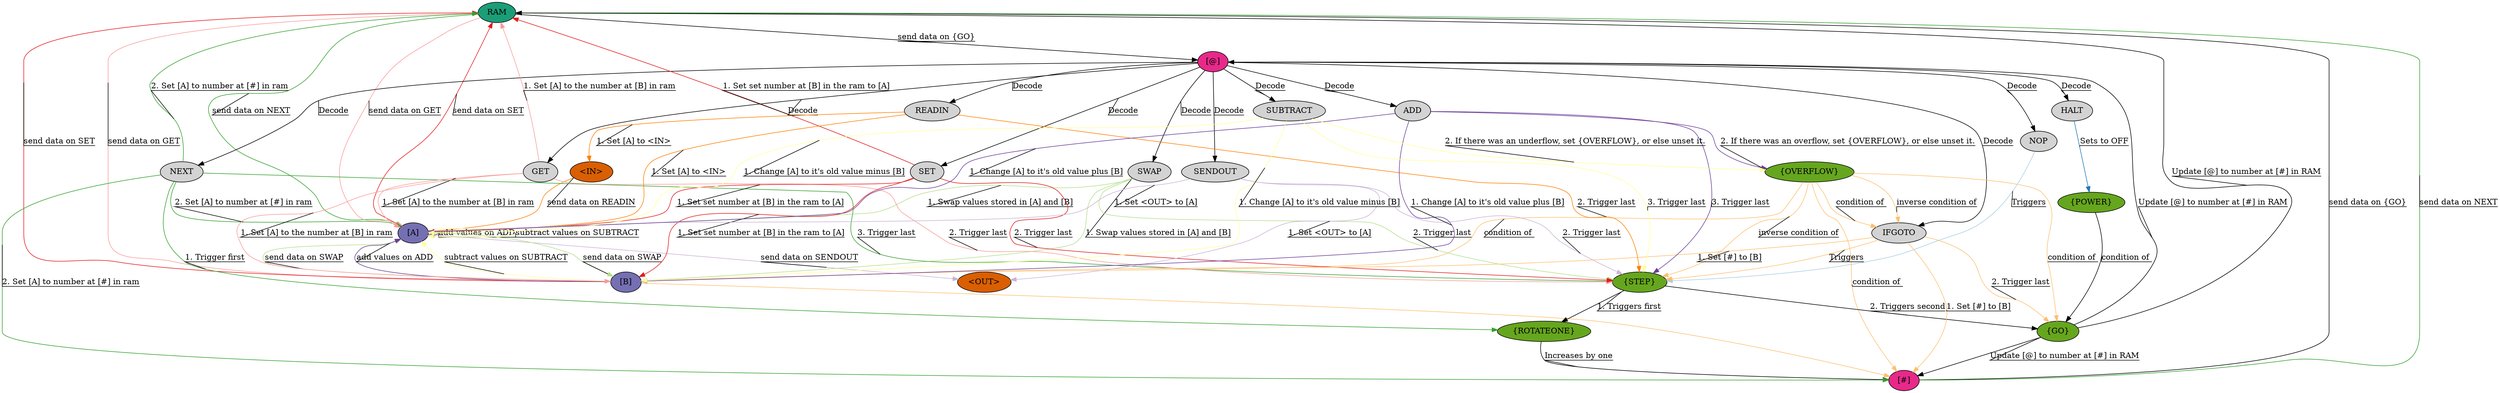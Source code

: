 digraph ocm5 {
    edge [ decorate = true ]
    node [
        style = filled
        colorscheme=dark28
    ]
    RAM [ fillcolor = 1 ]
    subgraph IOPorts {
        node [ fillcolor = 2 ]
        IN [ label = "<IN>" ]
        OUT [ label = "<OUT>" ]
    }
    subgraph Registers {
        node [ fillcolor = 3 ]
        A [ label = "[A]" ]
        B [ label = "[B]" ]
    }
    subgraph Banks {
        node [ fillcolor = 4 ]
        OPERATOR [ label = "[@]" ]
        LOCATION [ label = "[#]" ]
    }
    subgraph Signals {
        node [ fillcolor = 5 ]
        POWER [ label = "{POWER}" ]

        OVERFLOW [ label = "{OVERFLOW}" ]

        GO [ label = "{GO}" ]
        POWER -> GO [ label = "condition of "]
        GO -> {
            LOCATION ->
            RAM ->
            OPERATOR [ label = "send data on {GO}" ]
        } [ label = "Update [@] to number at [#] in RAM"]

        ROTATEONE [ label = "{ROTATEONE}" ]
        ROTATEONE -> LOCATION [ label = "Increases by one" ]

        STEP [ label = "{STEP}" ]
        STEP -> ROTATEONE [ label = "1. Triggers first" ]
        STEP -> GO [ label = "2. Triggers second" ]
    }
    subgraph Instructions {
        OPERATOR -> {
            NOP
            HALT
            SWAP
            NEXT
            GET
            SET
            IFGOTO
            READIN
            SENDOUT
            ADD
            SUBTRACT
        } [ label = "Decode" ]

        edge [colorscheme=paired12]
        edge [ color = 1 ]
        NOP -> STEP [ label = "Triggers" ]
        
        edge [ color = 2 ]
        HALT -> POWER [ label = "Sets to OFF" ]
        
        edge [ color = 3 ]
        SWAP -> {
            A -> B [ label = "send data on SWAP" ]
            B -> A [ label = "send data on SWAP" ]
        } [ label = "1. Swap values stored in [A] and [B]"]
        SWAP -> STEP [ label = "2. Trigger last"]
        
        edge [ color = 4 ]
        NEXT -> ROTATEONE [ label = "1. Trigger first" ]
        NEXT -> {
            LOCATION -> RAM -> A [ label = "send data on NEXT" ]
        } [ label = "2. Set [A] to number at [#] in ram" ]
        NEXT -> STEP [ label = "3. Trigger last"]
        
        edge [ color = 5 ]
        GET -> {
            B -> RAM -> A [ label = "send data on GET"]
        } [ label = "1. Set [A] to the number at [B] in ram"]
        GET -> STEP [ label = "2. Trigger last"]
        
        edge [ color = 6 ]
        SET -> {
            { B; A } -> RAM [ label = "send data on SET"]
        } [ label = "1. Set set number at [B] in the ram to [A]" ]
        SET -> STEP [ label = "2. Trigger last" ]
        
        edge [ color = 7 ]
        OVERFLOW -> {
            IFGOTO -> { B -> LOCATION } [ label = "1. Set [#] to [B]" ]
            IFGOTO -> GO [ label = "2. Trigger last"]
        } [ label = "condition of "]
        OVERFLOW -> {
            IFGOTO -> STEP [ label = "Triggers"]
        } [ label = "inverse condition of"]
        
        edge [ color = 8 ]
        READIN -> {
            IN -> A [ label = "send data on READIN" ]
        } [ label = "1. Set [A] to <IN>" ]
        READIN -> STEP [ label = "2. Trigger last" ]

        edge [ color = 9 ]
        SENDOUT -> {
            A -> OUT [ label = "send data on SENDOUT" ]
        } [ label = "1. Set <OUT> to [A]" ]
        SENDOUT -> STEP [ label = "2. Trigger last" ]

        edge [ color = 10 ]
        ADD -> {
            { A; B } -> A [ label = "add values on ADD" ]
        } [ label = "1. Change [A] to it's old value plus [B]"]
        ADD -> OVERFLOW [ label = "2. If there was an overflow, set {OVERFLOW}, or else unset it."]
        ADD -> STEP [ label = "3. Trigger last" ]

        edge [ color = 11 ]
        SUBTRACT -> {
            { A; B } -> A [ label = "subtract values on SUBTRACT" ]
        } [ label = "1. Change [A] to it's old value minus [B]" ]
        SUBTRACT -> OVERFLOW [ label = "2. If there was an underflow, set {OVERFLOW}, or else unset it." ]
        SUBTRACT -> STEP [ label = "3. Trigger last" ]
    }
}
